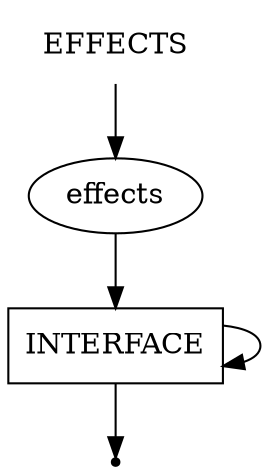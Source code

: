 digraph EFFECTS {
    start [label=EFFECTS shape=plaintext]
    A [label="effects" shape=oval]
    B [label=INTERFACE shape=box]
    end [label="" shape=point]
    start -> A
    A -> B
    B -> B
    B -> end
}